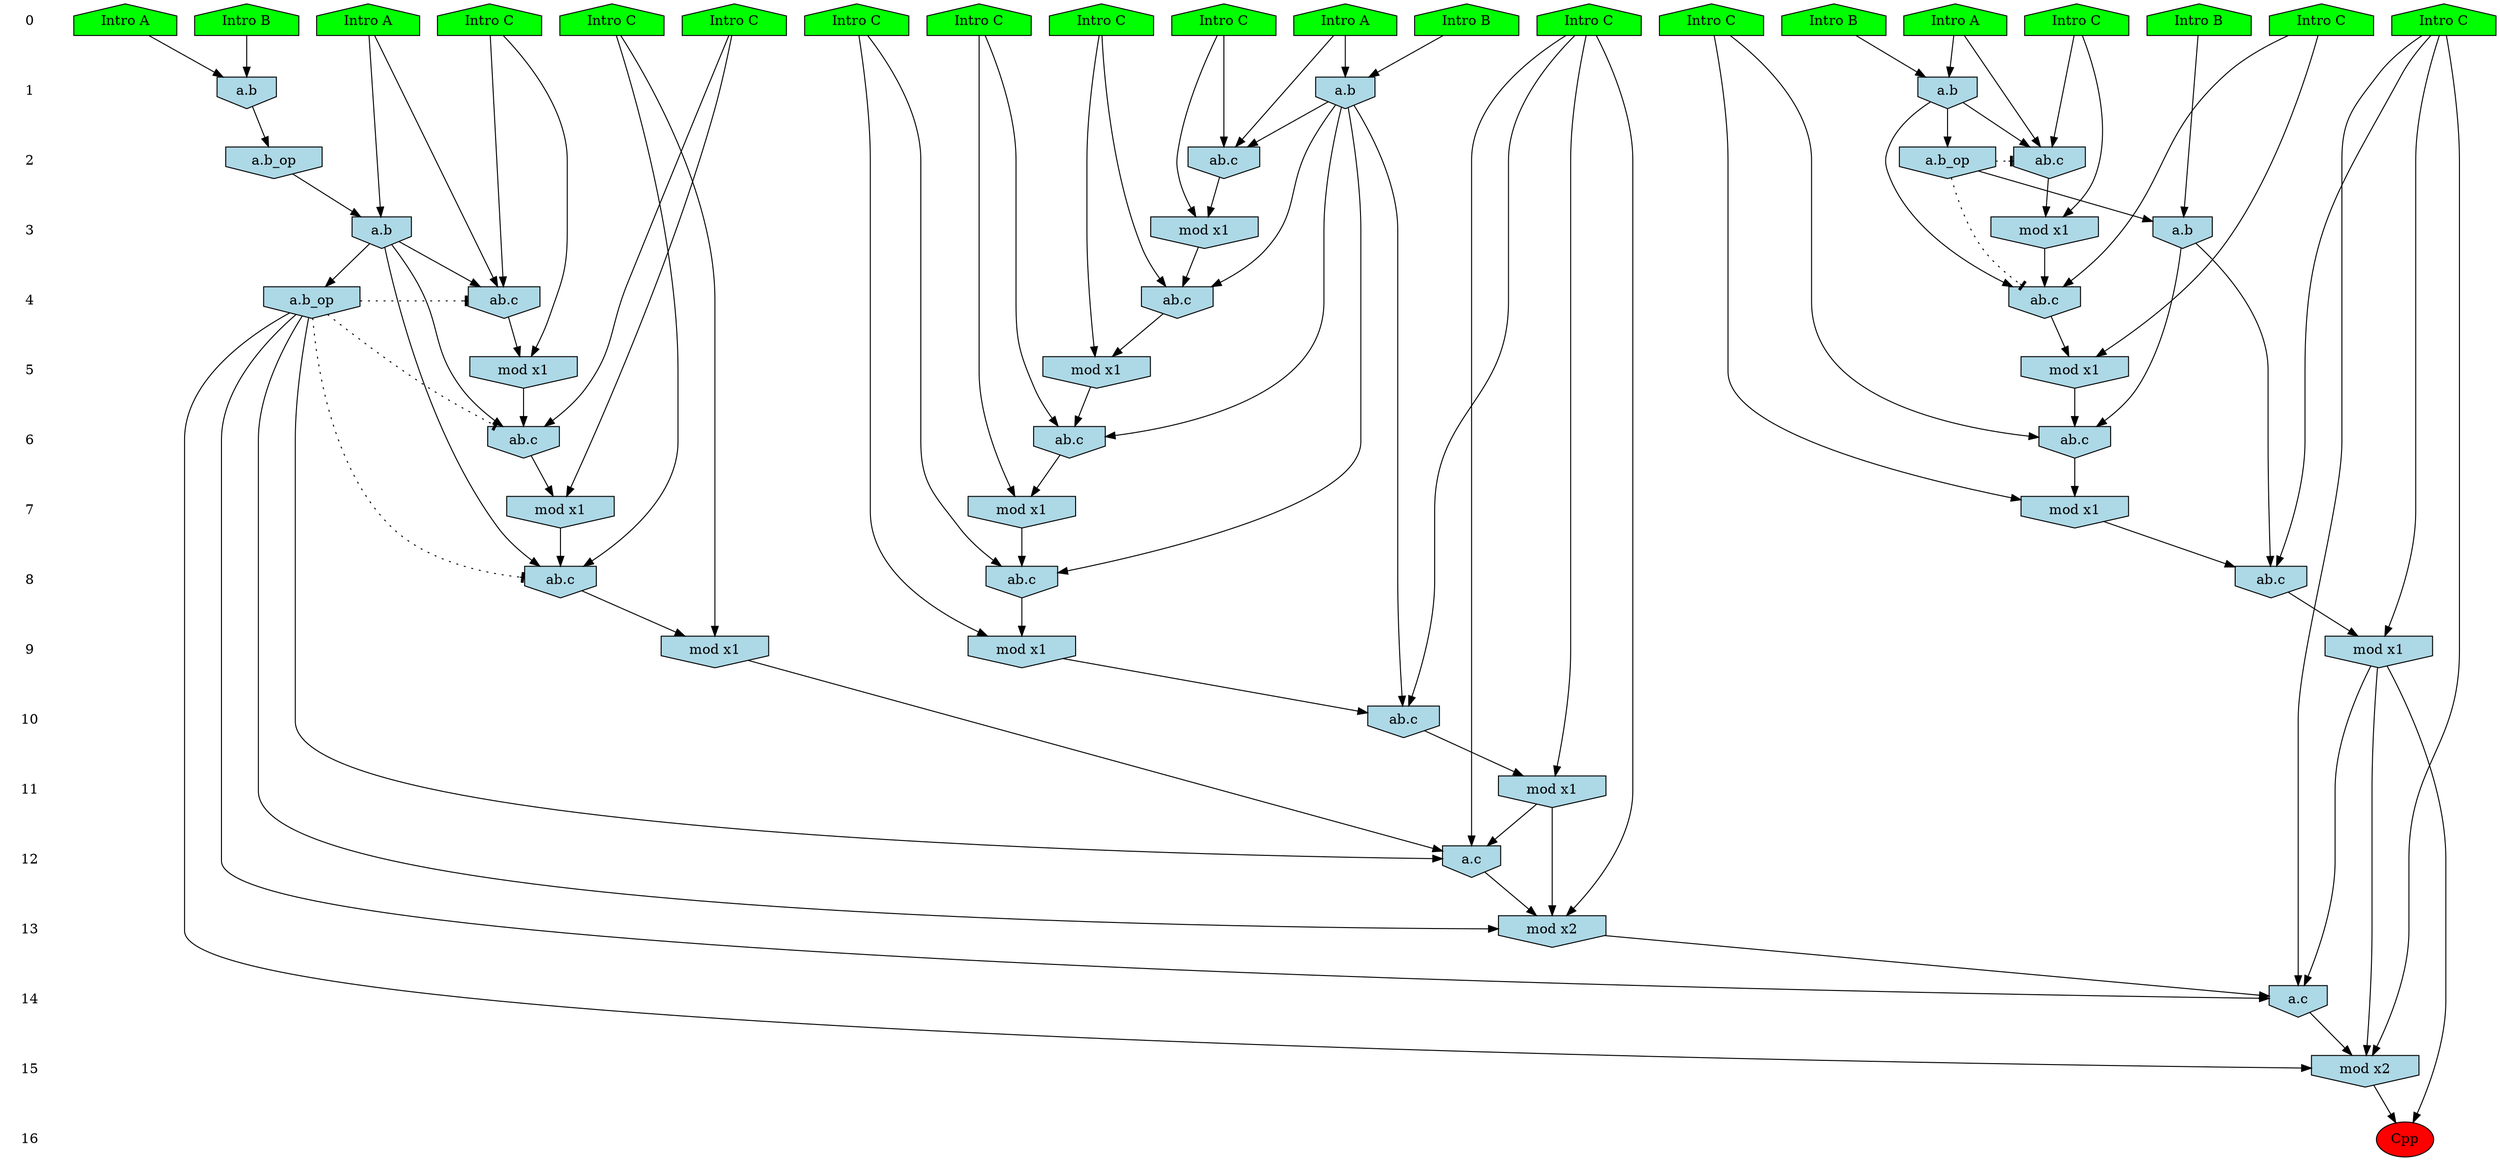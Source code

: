 /* Compression of 1 causal flows obtained in average at 1.915424E+01 t.u */
/* Compressed causal flows were: [3497] */
digraph G{
 ranksep=.5 ; 
{ rank = same ; "0" [shape=plaintext] ; node_1 [label ="Intro B", shape=house, style=filled, fillcolor=green] ;
node_2 [label ="Intro A", shape=house, style=filled, fillcolor=green] ;
node_3 [label ="Intro A", shape=house, style=filled, fillcolor=green] ;
node_4 [label ="Intro B", shape=house, style=filled, fillcolor=green] ;
node_5 [label ="Intro A", shape=house, style=filled, fillcolor=green] ;
node_6 [label ="Intro B", shape=house, style=filled, fillcolor=green] ;
node_7 [label ="Intro A", shape=house, style=filled, fillcolor=green] ;
node_8 [label ="Intro B", shape=house, style=filled, fillcolor=green] ;
node_9 [label ="Intro C", shape=house, style=filled, fillcolor=green] ;
node_10 [label ="Intro C", shape=house, style=filled, fillcolor=green] ;
node_11 [label ="Intro C", shape=house, style=filled, fillcolor=green] ;
node_12 [label ="Intro C", shape=house, style=filled, fillcolor=green] ;
node_13 [label ="Intro C", shape=house, style=filled, fillcolor=green] ;
node_14 [label ="Intro C", shape=house, style=filled, fillcolor=green] ;
node_15 [label ="Intro C", shape=house, style=filled, fillcolor=green] ;
node_16 [label ="Intro C", shape=house, style=filled, fillcolor=green] ;
node_17 [label ="Intro C", shape=house, style=filled, fillcolor=green] ;
node_18 [label ="Intro C", shape=house, style=filled, fillcolor=green] ;
node_19 [label ="Intro C", shape=house, style=filled, fillcolor=green] ;
node_20 [label ="Intro C", shape=house, style=filled, fillcolor=green] ;
}
{ rank = same ; "1" [shape=plaintext] ; node_21 [label="a.b", shape=invhouse, style=filled, fillcolor = lightblue] ;
node_22 [label="a.b", shape=invhouse, style=filled, fillcolor = lightblue] ;
node_29 [label="a.b", shape=invhouse, style=filled, fillcolor = lightblue] ;
}
{ rank = same ; "2" [shape=plaintext] ; node_23 [label="ab.c", shape=invhouse, style=filled, fillcolor = lightblue] ;
node_27 [label="a.b_op", shape=invhouse, style=filled, fillcolor = lightblue] ;
node_28 [label="a.b_op", shape=invhouse, style=filled, fillcolor = lightblue] ;
node_31 [label="ab.c", shape=invhouse, style=filled, fillcolor = lightblue] ;
}
{ rank = same ; "3" [shape=plaintext] ; node_24 [label="mod x1", shape=invhouse, style=filled, fillcolor = lightblue] ;
node_30 [label="a.b", shape=invhouse, style=filled, fillcolor = lightblue] ;
node_33 [label="a.b", shape=invhouse, style=filled, fillcolor = lightblue] ;
node_34 [label="mod x1", shape=invhouse, style=filled, fillcolor = lightblue] ;
}
{ rank = same ; "4" [shape=plaintext] ; node_25 [label="ab.c", shape=invhouse, style=filled, fillcolor = lightblue] ;
node_32 [label="ab.c", shape=invhouse, style=filled, fillcolor = lightblue] ;
node_35 [label="ab.c", shape=invhouse, style=filled, fillcolor = lightblue] ;
node_48 [label="a.b_op", shape=invhouse, style=filled, fillcolor = lightblue] ;
}
{ rank = same ; "5" [shape=plaintext] ; node_26 [label="mod x1", shape=invhouse, style=filled, fillcolor = lightblue] ;
node_36 [label="mod x1", shape=invhouse, style=filled, fillcolor = lightblue] ;
node_37 [label="mod x1", shape=invhouse, style=filled, fillcolor = lightblue] ;
}
{ rank = same ; "6" [shape=plaintext] ; node_38 [label="ab.c", shape=invhouse, style=filled, fillcolor = lightblue] ;
node_40 [label="ab.c", shape=invhouse, style=filled, fillcolor = lightblue] ;
node_44 [label="ab.c", shape=invhouse, style=filled, fillcolor = lightblue] ;
}
{ rank = same ; "7" [shape=plaintext] ; node_39 [label="mod x1", shape=invhouse, style=filled, fillcolor = lightblue] ;
node_41 [label="mod x1", shape=invhouse, style=filled, fillcolor = lightblue] ;
node_45 [label="mod x1", shape=invhouse, style=filled, fillcolor = lightblue] ;
}
{ rank = same ; "8" [shape=plaintext] ; node_42 [label="ab.c", shape=invhouse, style=filled, fillcolor = lightblue] ;
node_43 [label="ab.c", shape=invhouse, style=filled, fillcolor = lightblue] ;
node_50 [label="ab.c", shape=invhouse, style=filled, fillcolor = lightblue] ;
}
{ rank = same ; "9" [shape=plaintext] ; node_46 [label="mod x1", shape=invhouse, style=filled, fillcolor = lightblue] ;
node_49 [label="mod x1", shape=invhouse, style=filled, fillcolor = lightblue] ;
node_51 [label="mod x1", shape=invhouse, style=filled, fillcolor = lightblue] ;
}
{ rank = same ; "10" [shape=plaintext] ; node_47 [label="ab.c", shape=invhouse, style=filled, fillcolor = lightblue] ;
}
{ rank = same ; "11" [shape=plaintext] ; node_52 [label="mod x1", shape=invhouse, style=filled, fillcolor = lightblue] ;
}
{ rank = same ; "12" [shape=plaintext] ; node_53 [label="a.c", shape=invhouse, style=filled, fillcolor = lightblue] ;
}
{ rank = same ; "13" [shape=plaintext] ; node_54 [label="mod x2", shape=invhouse, style=filled, fillcolor = lightblue] ;
}
{ rank = same ; "14" [shape=plaintext] ; node_55 [label="a.c", shape=invhouse, style=filled, fillcolor = lightblue] ;
}
{ rank = same ; "15" [shape=plaintext] ; node_56 [label="mod x2", shape=invhouse, style=filled, fillcolor = lightblue] ;
}
{ rank = same ; "16" [shape=plaintext] ; node_57 [label ="Cpp", style=filled, fillcolor=red] ;
}
"0" -> "1" [style="invis"]; 
"1" -> "2" [style="invis"]; 
"2" -> "3" [style="invis"]; 
"3" -> "4" [style="invis"]; 
"4" -> "5" [style="invis"]; 
"5" -> "6" [style="invis"]; 
"6" -> "7" [style="invis"]; 
"7" -> "8" [style="invis"]; 
"8" -> "9" [style="invis"]; 
"9" -> "10" [style="invis"]; 
"10" -> "11" [style="invis"]; 
"11" -> "12" [style="invis"]; 
"12" -> "13" [style="invis"]; 
"13" -> "14" [style="invis"]; 
"14" -> "15" [style="invis"]; 
"15" -> "16" [style="invis"]; 
node_6 -> node_21
node_7 -> node_21
node_2 -> node_22
node_4 -> node_22
node_7 -> node_23
node_18 -> node_23
node_21 -> node_23
node_18 -> node_24
node_23 -> node_24
node_13 -> node_25
node_21 -> node_25
node_24 -> node_25
node_13 -> node_26
node_25 -> node_26
node_22 -> node_27
node_21 -> node_28
node_1 -> node_29
node_5 -> node_29
node_3 -> node_30
node_27 -> node_30
node_5 -> node_31
node_15 -> node_31
node_29 -> node_31
node_3 -> node_32
node_9 -> node_32
node_30 -> node_32
node_8 -> node_33
node_28 -> node_33
node_15 -> node_34
node_31 -> node_34
node_16 -> node_35
node_29 -> node_35
node_34 -> node_35
node_9 -> node_36
node_32 -> node_36
node_16 -> node_37
node_35 -> node_37
node_12 -> node_38
node_29 -> node_38
node_37 -> node_38
node_12 -> node_39
node_38 -> node_39
node_11 -> node_40
node_30 -> node_40
node_36 -> node_40
node_11 -> node_41
node_40 -> node_41
node_19 -> node_42
node_29 -> node_42
node_39 -> node_42
node_10 -> node_43
node_30 -> node_43
node_41 -> node_43
node_20 -> node_44
node_26 -> node_44
node_33 -> node_44
node_20 -> node_45
node_44 -> node_45
node_19 -> node_46
node_42 -> node_46
node_14 -> node_47
node_29 -> node_47
node_46 -> node_47
node_30 -> node_48
node_10 -> node_49
node_43 -> node_49
node_17 -> node_50
node_33 -> node_50
node_45 -> node_50
node_17 -> node_51
node_50 -> node_51
node_14 -> node_52
node_47 -> node_52
node_14 -> node_53
node_48 -> node_53
node_49 -> node_53
node_52 -> node_53
node_14 -> node_54
node_48 -> node_54
node_52 -> node_54
node_53 -> node_54
node_17 -> node_55
node_48 -> node_55
node_51 -> node_55
node_54 -> node_55
node_17 -> node_56
node_48 -> node_56
node_51 -> node_56
node_55 -> node_56
node_51 -> node_57
node_56 -> node_57
node_28 -> node_25 [style=dotted, arrowhead = tee] 
node_28 -> node_23 [style=dotted, arrowhead = tee] 
node_48 -> node_43 [style=dotted, arrowhead = tee] 
node_48 -> node_40 [style=dotted, arrowhead = tee] 
node_48 -> node_32 [style=dotted, arrowhead = tee] 
}
/*
 Dot generation time: 0.000210
*/